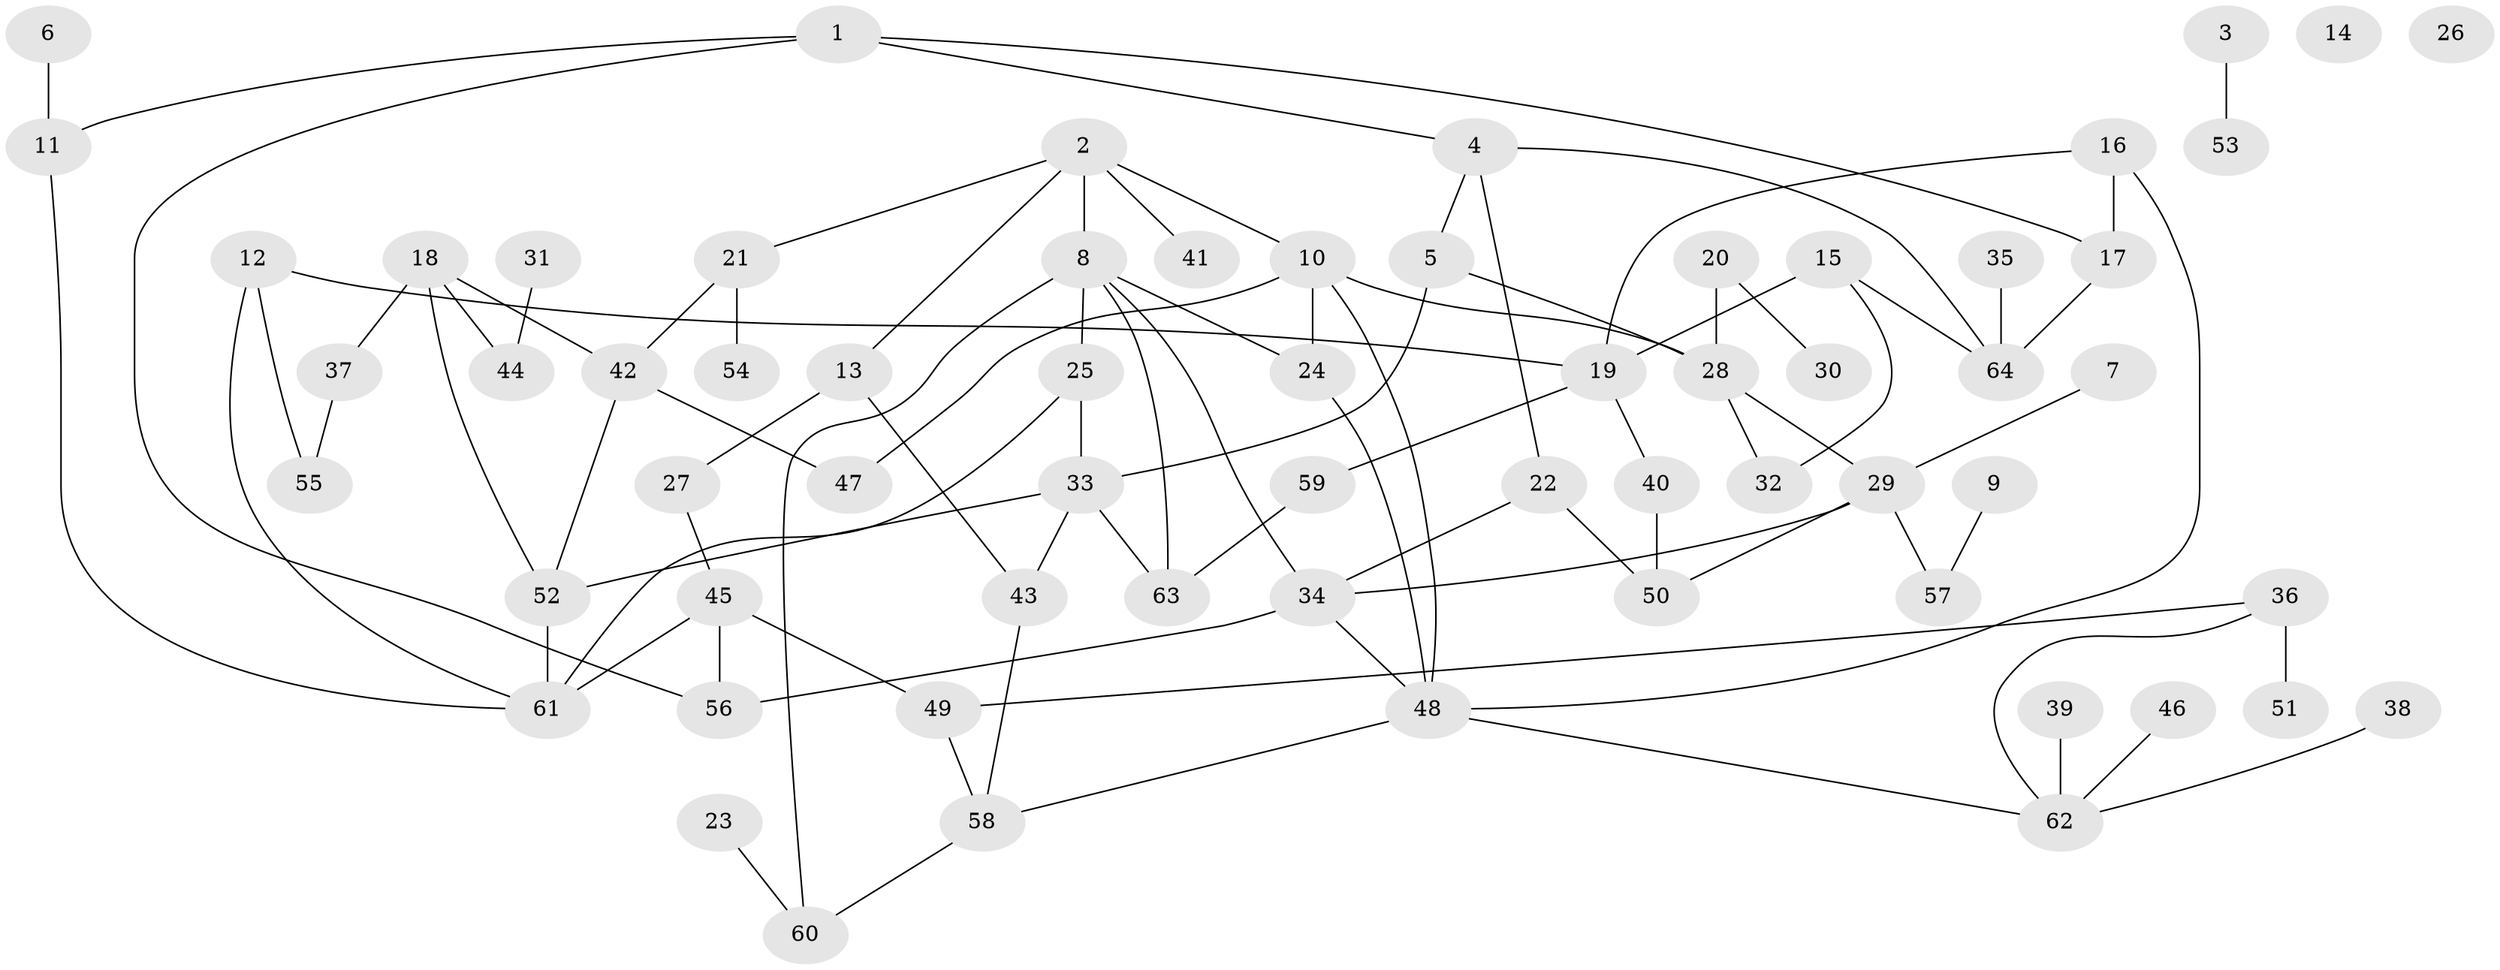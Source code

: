 // coarse degree distribution, {6: 0.15789473684210525, 9: 0.10526315789473684, 1: 0.15789473684210525, 3: 0.2631578947368421, 4: 0.10526315789473684, 5: 0.10526315789473684, 2: 0.10526315789473684}
// Generated by graph-tools (version 1.1) at 2025/35/03/04/25 23:35:51]
// undirected, 64 vertices, 89 edges
graph export_dot {
  node [color=gray90,style=filled];
  1;
  2;
  3;
  4;
  5;
  6;
  7;
  8;
  9;
  10;
  11;
  12;
  13;
  14;
  15;
  16;
  17;
  18;
  19;
  20;
  21;
  22;
  23;
  24;
  25;
  26;
  27;
  28;
  29;
  30;
  31;
  32;
  33;
  34;
  35;
  36;
  37;
  38;
  39;
  40;
  41;
  42;
  43;
  44;
  45;
  46;
  47;
  48;
  49;
  50;
  51;
  52;
  53;
  54;
  55;
  56;
  57;
  58;
  59;
  60;
  61;
  62;
  63;
  64;
  1 -- 4;
  1 -- 11;
  1 -- 17;
  1 -- 56;
  2 -- 8;
  2 -- 10;
  2 -- 13;
  2 -- 21;
  2 -- 41;
  3 -- 53;
  4 -- 5;
  4 -- 22;
  4 -- 64;
  5 -- 28;
  5 -- 33;
  6 -- 11;
  7 -- 29;
  8 -- 24;
  8 -- 25;
  8 -- 34;
  8 -- 60;
  8 -- 63;
  9 -- 57;
  10 -- 24;
  10 -- 28;
  10 -- 47;
  10 -- 48;
  11 -- 61;
  12 -- 19;
  12 -- 55;
  12 -- 61;
  13 -- 27;
  13 -- 43;
  15 -- 19;
  15 -- 32;
  15 -- 64;
  16 -- 17;
  16 -- 19;
  16 -- 48;
  17 -- 64;
  18 -- 37;
  18 -- 42;
  18 -- 44;
  18 -- 52;
  19 -- 40;
  19 -- 59;
  20 -- 28;
  20 -- 30;
  21 -- 42;
  21 -- 54;
  22 -- 34;
  22 -- 50;
  23 -- 60;
  24 -- 48;
  25 -- 33;
  25 -- 61;
  27 -- 45;
  28 -- 29;
  28 -- 32;
  29 -- 34;
  29 -- 50;
  29 -- 57;
  31 -- 44;
  33 -- 43;
  33 -- 52;
  33 -- 63;
  34 -- 48;
  34 -- 56;
  35 -- 64;
  36 -- 49;
  36 -- 51;
  36 -- 62;
  37 -- 55;
  38 -- 62;
  39 -- 62;
  40 -- 50;
  42 -- 47;
  42 -- 52;
  43 -- 58;
  45 -- 49;
  45 -- 56;
  45 -- 61;
  46 -- 62;
  48 -- 58;
  48 -- 62;
  49 -- 58;
  52 -- 61;
  58 -- 60;
  59 -- 63;
}

